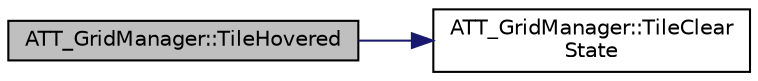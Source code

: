digraph "ATT_GridManager::TileHovered"
{
 // LATEX_PDF_SIZE
  edge [fontname="Helvetica",fontsize="10",labelfontname="Helvetica",labelfontsize="10"];
  node [fontname="Helvetica",fontsize="10",shape=record];
  rankdir="LR";
  Node82 [label="ATT_GridManager::TileHovered",height=0.2,width=0.4,color="black", fillcolor="grey75", style="filled", fontcolor="black",tooltip="Tile Effect - Set this tile as hovered."];
  Node82 -> Node83 [color="midnightblue",fontsize="10",style="solid",fontname="Helvetica"];
  Node83 [label="ATT_GridManager::TileClear\lState",height=0.2,width=0.4,color="black", fillcolor="white", style="filled",URL="$class_a_t_t___grid_manager.html#a5bcea6c5c60adcfb537a996c0eede4a5",tooltip="Tile Effect - Reset all altered tiles to their original state."];
}
